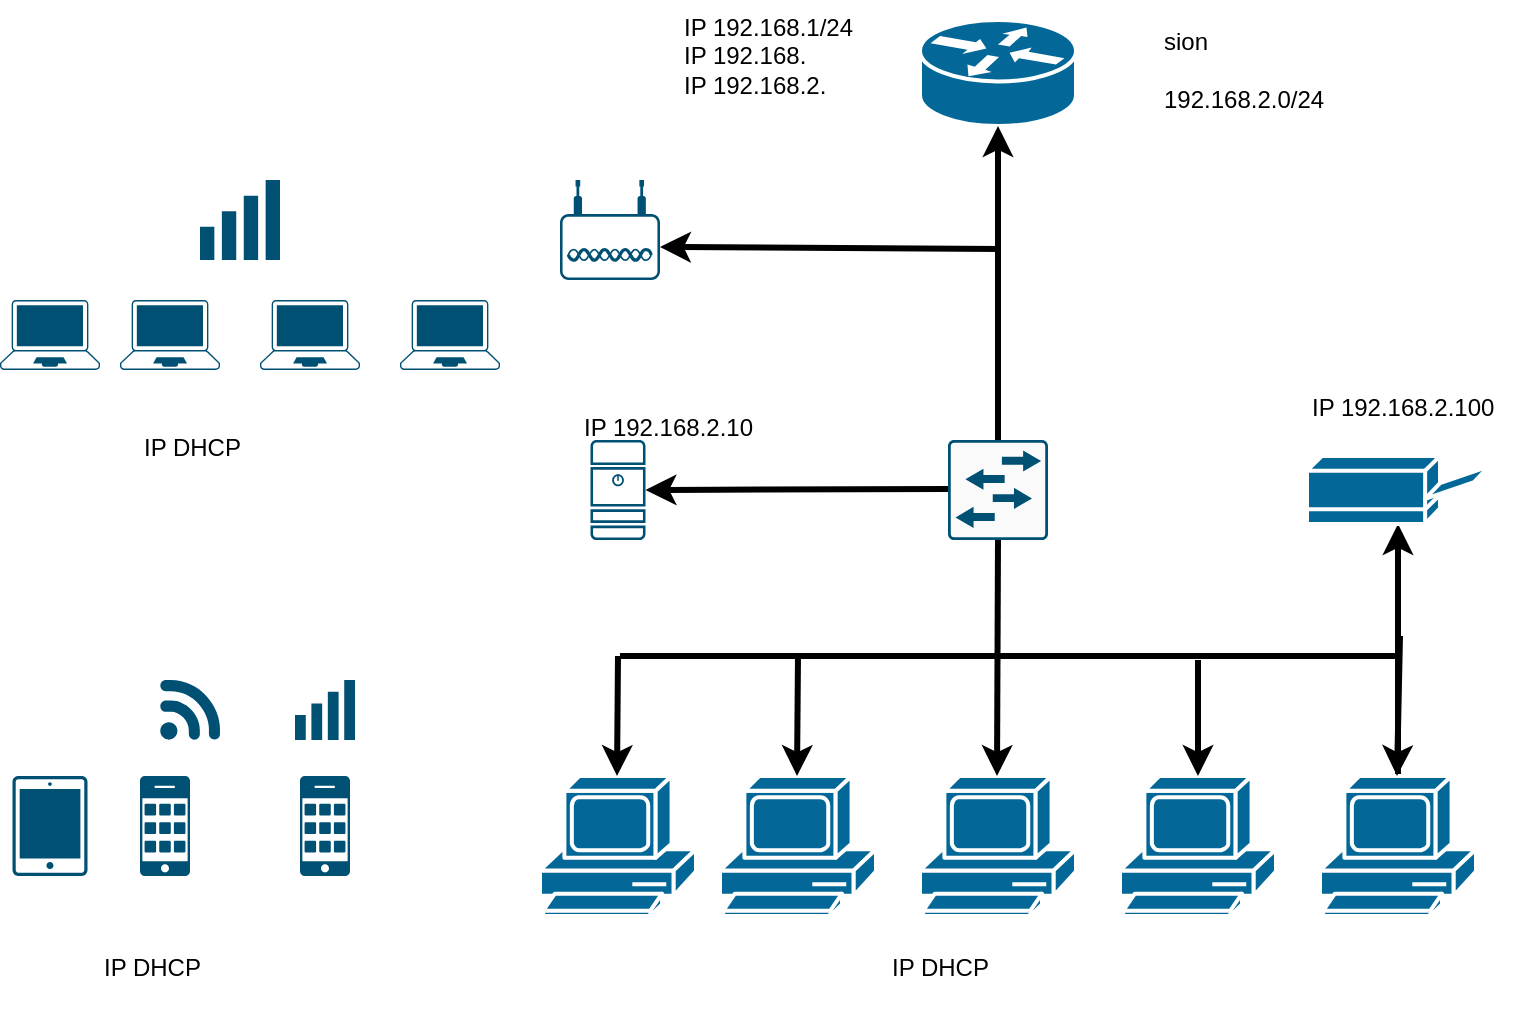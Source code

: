 <mxfile version="20.4.1" type="device"><diagram id="F-0zjewtrFwFaPI5b4Eo" name="Page-1"><mxGraphModel dx="868" dy="507" grid="1" gridSize="10" guides="1" tooltips="1" connect="1" arrows="1" fold="1" page="1" pageScale="1" pageWidth="1169" pageHeight="1654" math="0" shadow="0"><root><mxCell id="0"/><mxCell id="1" parent="0"/><mxCell id="CtxJ8ktND2mpoxsqoWV3-1" value="" style="sketch=0;points=[[0.015,0.015,0],[0.985,0.015,0],[0.985,0.985,0],[0.015,0.985,0],[0.25,0,0],[0.5,0,0],[0.75,0,0],[1,0.25,0],[1,0.5,0],[1,0.75,0],[0.75,1,0],[0.5,1,0],[0.25,1,0],[0,0.75,0],[0,0.5,0],[0,0.25,0]];verticalLabelPosition=bottom;html=1;verticalAlign=top;aspect=fixed;align=center;pointerEvents=1;shape=mxgraph.cisco19.server;fillColor=#005073;strokeColor=none;" vertex="1" parent="1"><mxGeometry x="325.25" y="250" width="27.5" height="50" as="geometry"/></mxCell><mxCell id="CtxJ8ktND2mpoxsqoWV3-2" value="" style="sketch=0;points=[[0.015,0.015,0],[0.985,0.015,0],[0.985,0.985,0],[0.015,0.985,0],[0.25,0,0],[0.5,0,0],[0.75,0,0],[1,0.25,0],[1,0.5,0],[1,0.75,0],[0.75,1,0],[0.5,1,0],[0.25,1,0],[0,0.75,0],[0,0.5,0],[0,0.25,0]];verticalLabelPosition=bottom;html=1;verticalAlign=top;aspect=fixed;align=center;pointerEvents=1;shape=mxgraph.cisco19.rect;prIcon=l2_switch;fillColor=#FAFAFA;strokeColor=#005073;" vertex="1" parent="1"><mxGeometry x="504" y="250" width="50" height="50" as="geometry"/></mxCell><mxCell id="CtxJ8ktND2mpoxsqoWV3-3" value="" style="shape=mxgraph.cisco.computers_and_peripherals.pc;sketch=0;html=1;pointerEvents=1;dashed=0;fillColor=#036897;strokeColor=#ffffff;strokeWidth=2;verticalLabelPosition=bottom;verticalAlign=top;align=center;outlineConnect=0;" vertex="1" parent="1"><mxGeometry x="390" y="418" width="78" height="70" as="geometry"/></mxCell><mxCell id="CtxJ8ktND2mpoxsqoWV3-4" value="" style="shape=mxgraph.cisco.computers_and_peripherals.pc;sketch=0;html=1;pointerEvents=1;dashed=0;fillColor=#036897;strokeColor=#ffffff;strokeWidth=2;verticalLabelPosition=bottom;verticalAlign=top;align=center;outlineConnect=0;" vertex="1" parent="1"><mxGeometry x="490" y="418" width="78" height="70" as="geometry"/></mxCell><mxCell id="CtxJ8ktND2mpoxsqoWV3-5" value="" style="shape=mxgraph.cisco.computers_and_peripherals.pc;sketch=0;html=1;pointerEvents=1;dashed=0;fillColor=#036897;strokeColor=#ffffff;strokeWidth=2;verticalLabelPosition=bottom;verticalAlign=top;align=center;outlineConnect=0;" vertex="1" parent="1"><mxGeometry x="590" y="418" width="78" height="70" as="geometry"/></mxCell><mxCell id="CtxJ8ktND2mpoxsqoWV3-22" value="" style="edgeStyle=orthogonalEdgeStyle;rounded=0;orthogonalLoop=1;jettySize=auto;html=1;strokeWidth=3;" edge="1" parent="1" source="CtxJ8ktND2mpoxsqoWV3-6" target="CtxJ8ktND2mpoxsqoWV3-10"><mxGeometry relative="1" as="geometry"/></mxCell><mxCell id="CtxJ8ktND2mpoxsqoWV3-6" value="" style="shape=mxgraph.cisco.computers_and_peripherals.pc;sketch=0;html=1;pointerEvents=1;dashed=0;fillColor=#036897;strokeColor=#ffffff;strokeWidth=2;verticalLabelPosition=bottom;verticalAlign=top;align=center;outlineConnect=0;" vertex="1" parent="1"><mxGeometry x="690" y="418" width="78" height="70" as="geometry"/></mxCell><mxCell id="CtxJ8ktND2mpoxsqoWV3-7" value="" style="shape=mxgraph.cisco.computers_and_peripherals.pc;sketch=0;html=1;pointerEvents=1;dashed=0;fillColor=#036897;strokeColor=#ffffff;strokeWidth=2;verticalLabelPosition=bottom;verticalAlign=top;align=center;outlineConnect=0;" vertex="1" parent="1"><mxGeometry x="300" y="418" width="78" height="70" as="geometry"/></mxCell><mxCell id="CtxJ8ktND2mpoxsqoWV3-10" value="" style="shape=mxgraph.cisco.computers_and_peripherals.printer;sketch=0;html=1;pointerEvents=1;dashed=0;fillColor=#036897;strokeColor=#ffffff;strokeWidth=2;verticalLabelPosition=bottom;verticalAlign=top;align=center;outlineConnect=0;" vertex="1" parent="1"><mxGeometry x="683.5" y="258" width="91" height="34" as="geometry"/></mxCell><mxCell id="CtxJ8ktND2mpoxsqoWV3-12" value="" style="endArrow=none;html=1;rounded=0;strokeWidth=3;" edge="1" parent="1"><mxGeometry width="50" height="50" relative="1" as="geometry"><mxPoint x="340" y="358" as="sourcePoint"/><mxPoint x="730" y="358" as="targetPoint"/></mxGeometry></mxCell><mxCell id="CtxJ8ktND2mpoxsqoWV3-17" value="" style="endArrow=classic;html=1;rounded=0;strokeWidth=3;entryX=0.5;entryY=0;entryDx=0;entryDy=0;entryPerimeter=0;" edge="1" parent="1" target="CtxJ8ktND2mpoxsqoWV3-5"><mxGeometry width="50" height="50" relative="1" as="geometry"><mxPoint x="629" y="360" as="sourcePoint"/><mxPoint x="628.5" y="412" as="targetPoint"/></mxGeometry></mxCell><mxCell id="CtxJ8ktND2mpoxsqoWV3-18" value="" style="endArrow=classic;html=1;rounded=0;strokeWidth=3;" edge="1" parent="1"><mxGeometry width="50" height="50" relative="1" as="geometry"><mxPoint x="730" y="348" as="sourcePoint"/><mxPoint x="728.5" y="418" as="targetPoint"/></mxGeometry></mxCell><mxCell id="CtxJ8ktND2mpoxsqoWV3-19" value="" style="endArrow=classic;html=1;rounded=0;strokeWidth=3;" edge="1" parent="1"><mxGeometry width="50" height="50" relative="1" as="geometry"><mxPoint x="339" y="358" as="sourcePoint"/><mxPoint x="338.5" y="418" as="targetPoint"/></mxGeometry></mxCell><mxCell id="CtxJ8ktND2mpoxsqoWV3-20" value="" style="endArrow=classic;html=1;rounded=0;strokeWidth=3;" edge="1" parent="1"><mxGeometry width="50" height="50" relative="1" as="geometry"><mxPoint x="429" y="358" as="sourcePoint"/><mxPoint x="428.5" y="418" as="targetPoint"/></mxGeometry></mxCell><mxCell id="CtxJ8ktND2mpoxsqoWV3-21" value="" style="endArrow=classic;html=1;rounded=0;strokeWidth=3;exitX=0.5;exitY=1;exitDx=0;exitDy=0;exitPerimeter=0;" edge="1" parent="1" source="CtxJ8ktND2mpoxsqoWV3-2"><mxGeometry width="50" height="50" relative="1" as="geometry"><mxPoint x="528.5" y="318" as="sourcePoint"/><mxPoint x="528.5" y="418" as="targetPoint"/></mxGeometry></mxCell><mxCell id="CtxJ8ktND2mpoxsqoWV3-26" value="" style="shape=mxgraph.cisco.routers.router;sketch=0;html=1;pointerEvents=1;dashed=0;fillColor=#036897;strokeColor=#ffffff;strokeWidth=2;verticalLabelPosition=bottom;verticalAlign=top;align=center;outlineConnect=0;" vertex="1" parent="1"><mxGeometry x="490" y="40" width="78" height="53" as="geometry"/></mxCell><mxCell id="CtxJ8ktND2mpoxsqoWV3-27" value="" style="points=[[0.03,0.36,0],[0.18,0,0],[0.5,0.34,0],[0.82,0,0],[0.97,0.36,0],[1,0.67,0],[0.975,0.975,0],[0.5,1,0],[0.025,0.975,0],[0,0.67,0]];verticalLabelPosition=bottom;sketch=0;html=1;verticalAlign=top;aspect=fixed;align=center;pointerEvents=1;shape=mxgraph.cisco19.wireless_access_point;fillColor=#005073;strokeColor=none;" vertex="1" parent="1"><mxGeometry x="310" y="120" width="50" height="50" as="geometry"/></mxCell><mxCell id="CtxJ8ktND2mpoxsqoWV3-30" value="" style="endArrow=classic;html=1;rounded=0;strokeWidth=3;entryX=0.5;entryY=1;entryDx=0;entryDy=0;entryPerimeter=0;exitX=0.5;exitY=0;exitDx=0;exitDy=0;exitPerimeter=0;" edge="1" parent="1" source="CtxJ8ktND2mpoxsqoWV3-2" target="CtxJ8ktND2mpoxsqoWV3-26"><mxGeometry width="50" height="50" relative="1" as="geometry"><mxPoint x="530" y="240" as="sourcePoint"/><mxPoint x="530" y="160" as="targetPoint"/></mxGeometry></mxCell><mxCell id="CtxJ8ktND2mpoxsqoWV3-31" value="" style="endArrow=classic;html=1;rounded=0;strokeWidth=3;entryX=1;entryY=0.5;entryDx=0;entryDy=0;entryPerimeter=0;" edge="1" parent="1" target="CtxJ8ktND2mpoxsqoWV3-1"><mxGeometry width="50" height="50" relative="1" as="geometry"><mxPoint x="504" y="274.5" as="sourcePoint"/><mxPoint x="444" y="274.5" as="targetPoint"/></mxGeometry></mxCell><mxCell id="CtxJ8ktND2mpoxsqoWV3-32" value="" style="endArrow=classic;html=1;rounded=0;strokeWidth=3;entryX=1;entryY=0.67;entryDx=0;entryDy=0;entryPerimeter=0;" edge="1" parent="1" target="CtxJ8ktND2mpoxsqoWV3-27"><mxGeometry width="50" height="50" relative="1" as="geometry"><mxPoint x="530" y="154.5" as="sourcePoint"/><mxPoint x="460" y="154.5" as="targetPoint"/></mxGeometry></mxCell><mxCell id="CtxJ8ktND2mpoxsqoWV3-33" value="" style="points=[[0.13,0.02,0],[0.5,0,0],[0.87,0.02,0],[0.885,0.4,0],[0.985,0.985,0],[0.5,1,0],[0.015,0.985,0],[0.115,0.4,0]];verticalLabelPosition=bottom;sketch=0;html=1;verticalAlign=top;aspect=fixed;align=center;pointerEvents=1;shape=mxgraph.cisco19.laptop;fillColor=#005073;strokeColor=none;" vertex="1" parent="1"><mxGeometry x="90" y="180" width="50" height="35" as="geometry"/></mxCell><mxCell id="CtxJ8ktND2mpoxsqoWV3-34" value="" style="points=[[0.13,0.02,0],[0.5,0,0],[0.87,0.02,0],[0.885,0.4,0],[0.985,0.985,0],[0.5,1,0],[0.015,0.985,0],[0.115,0.4,0]];verticalLabelPosition=bottom;sketch=0;html=1;verticalAlign=top;aspect=fixed;align=center;pointerEvents=1;shape=mxgraph.cisco19.laptop;fillColor=#005073;strokeColor=none;" vertex="1" parent="1"><mxGeometry x="160" y="180" width="50" height="35" as="geometry"/></mxCell><mxCell id="CtxJ8ktND2mpoxsqoWV3-35" value="" style="points=[[0.13,0.02,0],[0.5,0,0],[0.87,0.02,0],[0.885,0.4,0],[0.985,0.985,0],[0.5,1,0],[0.015,0.985,0],[0.115,0.4,0]];verticalLabelPosition=bottom;sketch=0;html=1;verticalAlign=top;aspect=fixed;align=center;pointerEvents=1;shape=mxgraph.cisco19.laptop;fillColor=#005073;strokeColor=none;" vertex="1" parent="1"><mxGeometry x="230" y="180" width="50" height="35" as="geometry"/></mxCell><mxCell id="CtxJ8ktND2mpoxsqoWV3-36" value="" style="points=[[0.13,0.02,0],[0.5,0,0],[0.87,0.02,0],[0.885,0.4,0],[0.985,0.985,0],[0.5,1,0],[0.015,0.985,0],[0.115,0.4,0]];verticalLabelPosition=bottom;sketch=0;html=1;verticalAlign=top;aspect=fixed;align=center;pointerEvents=1;shape=mxgraph.cisco19.laptop;fillColor=#005073;strokeColor=none;" vertex="1" parent="1"><mxGeometry x="30" y="180" width="50" height="35" as="geometry"/></mxCell><mxCell id="CtxJ8ktND2mpoxsqoWV3-37" value="" style="points=[[0,0.58,0],[0.09,0.58,0],[0.36,0.39,0],[0.64,0.195,0],[0.91,0,0],[1,0,0],[1,0.25,0],[1,0.5,0],[1,0.75,0],[1,1,0],[0,1,0],[0.09,1,0],[0.36,1,0],[0.64,1,0],[0.91,1,0],[0,0.79,0]];verticalLabelPosition=bottom;sketch=0;html=1;verticalAlign=top;aspect=fixed;align=center;pointerEvents=1;shape=mxgraph.cisco19.wifi_indicator;fillColor=#005073;strokeColor=none;" vertex="1" parent="1"><mxGeometry x="130" y="120" width="40" height="40" as="geometry"/></mxCell><mxCell id="CtxJ8ktND2mpoxsqoWV3-38" value="" style="sketch=0;points=[[0.015,0.015,0],[0.985,0.015,0],[0.985,0.985,0],[0.015,0.985,0],[0.25,0,0],[0.5,0,0],[0.75,0,0],[1,0.25,0],[1,0.5,0],[1,0.75,0],[0.75,1,0],[0.5,1,0],[0.25,1,0],[0,0.75,0],[0,0.5,0],[0,0.25,0]];verticalLabelPosition=bottom;html=1;verticalAlign=top;aspect=fixed;align=center;pointerEvents=1;shape=mxgraph.cisco19.handheld;fillColor=#005073;strokeColor=none;" vertex="1" parent="1"><mxGeometry x="36.25" y="418" width="37.5" height="50" as="geometry"/></mxCell><mxCell id="CtxJ8ktND2mpoxsqoWV3-39" value="" style="sketch=0;points=[[0.015,0.015,0],[0.985,0.015,0],[0.985,0.985,0],[0.015,0.985,0],[0.25,0,0],[0.5,0,0],[0.75,0,0],[1,0.25,0],[1,0.5,0],[1,0.75,0],[0.75,1,0],[0.5,1,0],[0.25,1,0],[0,0.75,0],[0,0.5,0],[0,0.25,0]];verticalLabelPosition=bottom;html=1;verticalAlign=top;aspect=fixed;align=center;pointerEvents=1;shape=mxgraph.cisco19.cell_phone;fillColor=#005073;strokeColor=none;" vertex="1" parent="1"><mxGeometry x="100" y="418" width="25" height="50" as="geometry"/></mxCell><mxCell id="CtxJ8ktND2mpoxsqoWV3-40" value="" style="sketch=0;points=[[0.015,0.015,0],[0.985,0.015,0],[0.985,0.985,0],[0.015,0.985,0],[0.25,0,0],[0.5,0,0],[0.75,0,0],[1,0.25,0],[1,0.5,0],[1,0.75,0],[0.75,1,0],[0.5,1,0],[0.25,1,0],[0,0.75,0],[0,0.5,0],[0,0.25,0]];verticalLabelPosition=bottom;html=1;verticalAlign=top;aspect=fixed;align=center;pointerEvents=1;shape=mxgraph.cisco19.cell_phone;fillColor=#005073;strokeColor=none;" vertex="1" parent="1"><mxGeometry x="180" y="418" width="25" height="50" as="geometry"/></mxCell><mxCell id="CtxJ8ktND2mpoxsqoWV3-41" value="" style="points=[[0.005,0.09,0],[0.08,0,0],[0.76,0.25,0],[1,0.92,0],[0.91,0.995,0],[0.57,0.995,0],[0.045,0.955,0],[0.005,0.43,0]];verticalLabelPosition=bottom;sketch=0;html=1;verticalAlign=top;aspect=fixed;align=center;pointerEvents=1;shape=mxgraph.cisco19.3g_4g_indicator;fillColor=#005073;strokeColor=none;" vertex="1" parent="1"><mxGeometry x="110" y="370" width="30" height="30" as="geometry"/></mxCell><mxCell id="CtxJ8ktND2mpoxsqoWV3-42" value="" style="points=[[0,0.58,0],[0.09,0.58,0],[0.36,0.39,0],[0.64,0.195,0],[0.91,0,0],[1,0,0],[1,0.25,0],[1,0.5,0],[1,0.75,0],[1,1,0],[0,1,0],[0.09,1,0],[0.36,1,0],[0.64,1,0],[0.91,1,0],[0,0.79,0]];verticalLabelPosition=bottom;sketch=0;html=1;verticalAlign=top;aspect=fixed;align=center;pointerEvents=1;shape=mxgraph.cisco19.wifi_indicator;fillColor=#005073;strokeColor=none;" vertex="1" parent="1"><mxGeometry x="177.5" y="370" width="30" height="30" as="geometry"/></mxCell><mxCell id="CtxJ8ktND2mpoxsqoWV3-43" value="&lt;p style=&quot;margin-top:0px; margin-bottom:0px; margin-left:0px; margin-right:0px; -qt-block-indent:0; text-indent:0px;&quot;&gt;sion&lt;/p&gt;&#xA;&lt;p style=&quot;margin-top:0px; margin-bottom:0px; margin-left:0px; margin-right:0px; -qt-block-indent:0; text-indent:0px;&quot;&gt;192.168.2.0/24&lt;/p&gt;" style="text;whiteSpace=wrap;html=1;" vertex="1" parent="1"><mxGeometry x="610" y="36.5" width="120" height="60" as="geometry"/></mxCell><mxCell id="CtxJ8ktND2mpoxsqoWV3-44" value="IP DHCP" style="text;whiteSpace=wrap;html=1;" vertex="1" parent="1"><mxGeometry x="100" y="240" width="80" height="30" as="geometry"/></mxCell><mxCell id="CtxJ8ktND2mpoxsqoWV3-45" value="IP DHCP" style="text;whiteSpace=wrap;html=1;" vertex="1" parent="1"><mxGeometry x="80" y="500" width="80" height="40" as="geometry"/></mxCell><mxCell id="CtxJ8ktND2mpoxsqoWV3-46" value="IP DHCP" style="text;whiteSpace=wrap;html=1;" vertex="1" parent="1"><mxGeometry x="474" y="500" width="80" height="30" as="geometry"/></mxCell><mxCell id="CtxJ8ktND2mpoxsqoWV3-48" value="IP 192.168.2.10" style="text;whiteSpace=wrap;html=1;" vertex="1" parent="1"><mxGeometry x="320" y="230" width="110" height="40" as="geometry"/></mxCell><mxCell id="CtxJ8ktND2mpoxsqoWV3-49" value="IP 192.168.2.100" style="text;whiteSpace=wrap;html=1;" vertex="1" parent="1"><mxGeometry x="683.5" y="220" width="110" height="40" as="geometry"/></mxCell><mxCell id="CtxJ8ktND2mpoxsqoWV3-50" value="&lt;div&gt;IP 192.168.1/24&lt;/div&gt;&lt;div&gt;IP 192.168.&lt;/div&gt;&lt;div&gt;IP 192.168.2.&lt;br&gt;&lt;/div&gt;" style="text;whiteSpace=wrap;html=1;" vertex="1" parent="1"><mxGeometry x="370" y="30" width="110" height="50" as="geometry"/></mxCell></root></mxGraphModel></diagram></mxfile>